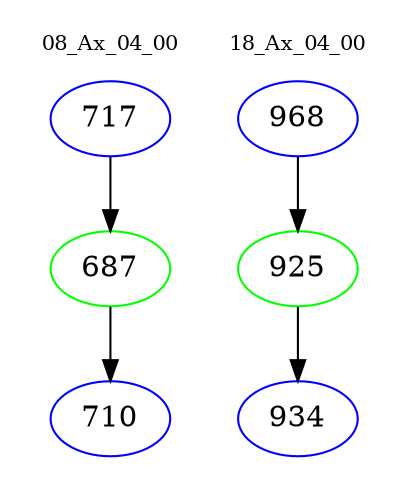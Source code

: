 digraph{
subgraph cluster_0 {
color = white
label = "08_Ax_04_00";
fontsize=10;
T0_717 [label="717", color="blue"]
T0_717 -> T0_687 [color="black"]
T0_687 [label="687", color="green"]
T0_687 -> T0_710 [color="black"]
T0_710 [label="710", color="blue"]
}
subgraph cluster_1 {
color = white
label = "18_Ax_04_00";
fontsize=10;
T1_968 [label="968", color="blue"]
T1_968 -> T1_925 [color="black"]
T1_925 [label="925", color="green"]
T1_925 -> T1_934 [color="black"]
T1_934 [label="934", color="blue"]
}
}
